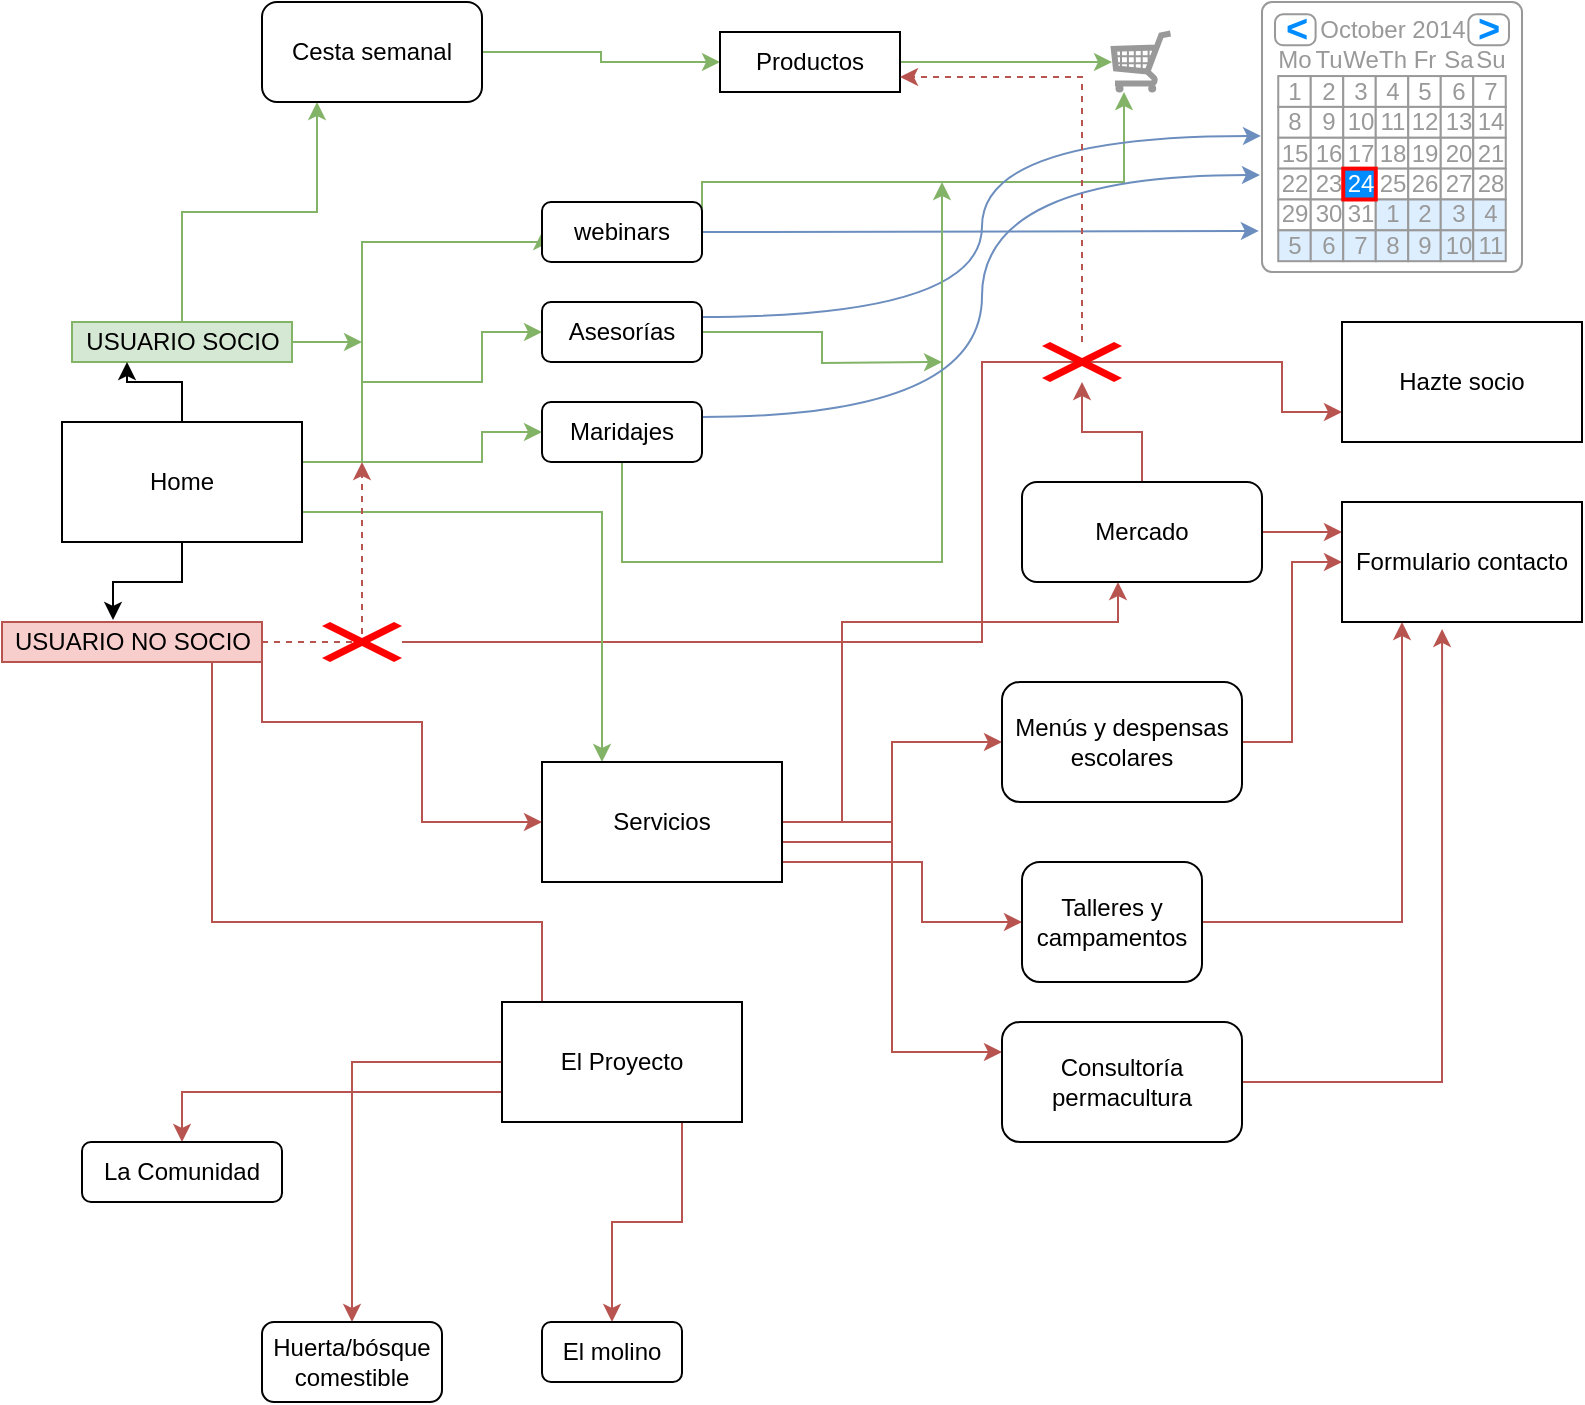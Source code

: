 <mxfile version="13.7.9" type="github">
  <diagram id="L02AoMZ-FtlAwHA16ISg" name="Page-1">
    <mxGraphModel dx="1422" dy="835" grid="1" gridSize="10" guides="1" tooltips="1" connect="1" arrows="1" fold="1" page="1" pageScale="1" pageWidth="827" pageHeight="1169" math="0" shadow="0">
      <root>
        <mxCell id="0" />
        <mxCell id="1" parent="0" />
        <mxCell id="3yHeGJEqTzaflIRRjii3-123" style="edgeStyle=orthogonalEdgeStyle;rounded=0;orthogonalLoop=1;jettySize=auto;html=1;entryX=0;entryY=0.75;entryDx=0;entryDy=0;fillColor=#f8cecc;strokeColor=#b85450;" edge="1" parent="1" source="3yHeGJEqTzaflIRRjii3-122" target="3yHeGJEqTzaflIRRjii3-61">
          <mxGeometry relative="1" as="geometry">
            <Array as="points">
              <mxPoint x="500" y="350" />
              <mxPoint x="500" y="210" />
              <mxPoint x="650" y="210" />
              <mxPoint x="650" y="235" />
            </Array>
          </mxGeometry>
        </mxCell>
        <mxCell id="3yHeGJEqTzaflIRRjii3-2" style="edgeStyle=orthogonalEdgeStyle;rounded=0;orthogonalLoop=1;jettySize=auto;html=1;entryX=0.25;entryY=1;entryDx=0;entryDy=0;fillColor=#d5e8d4;strokeColor=#82b366;" edge="1" parent="1" source="3yHeGJEqTzaflIRRjii3-4" target="3yHeGJEqTzaflIRRjii3-3">
          <mxGeometry relative="1" as="geometry">
            <mxPoint x="210" y="270" as="targetPoint" />
          </mxGeometry>
        </mxCell>
        <mxCell id="3yHeGJEqTzaflIRRjii3-7" style="edgeStyle=orthogonalEdgeStyle;rounded=0;orthogonalLoop=1;jettySize=auto;html=1;exitX=0.5;exitY=1;exitDx=0;exitDy=0;entryX=0.427;entryY=-0.05;entryDx=0;entryDy=0;entryPerimeter=0;" edge="1" parent="1" source="3yHeGJEqTzaflIRRjii3-1" target="3yHeGJEqTzaflIRRjii3-6">
          <mxGeometry relative="1" as="geometry" />
        </mxCell>
        <mxCell id="3yHeGJEqTzaflIRRjii3-21" style="edgeStyle=orthogonalEdgeStyle;rounded=0;orthogonalLoop=1;jettySize=auto;html=1;exitX=1;exitY=0;exitDx=0;exitDy=0;entryX=0;entryY=0.5;entryDx=0;entryDy=0;fillColor=#d5e8d4;strokeColor=#82b366;" edge="1" parent="1" source="3yHeGJEqTzaflIRRjii3-1" target="3yHeGJEqTzaflIRRjii3-13">
          <mxGeometry relative="1" as="geometry">
            <Array as="points">
              <mxPoint x="160" y="260" />
              <mxPoint x="190" y="260" />
              <mxPoint x="190" y="150" />
            </Array>
          </mxGeometry>
        </mxCell>
        <mxCell id="3yHeGJEqTzaflIRRjii3-22" style="edgeStyle=orthogonalEdgeStyle;rounded=0;orthogonalLoop=1;jettySize=auto;html=1;exitX=1;exitY=0.5;exitDx=0;exitDy=0;entryX=0;entryY=0.5;entryDx=0;entryDy=0;fillColor=#d5e8d4;strokeColor=#82b366;" edge="1" parent="1" source="3yHeGJEqTzaflIRRjii3-1" target="3yHeGJEqTzaflIRRjii3-14">
          <mxGeometry relative="1" as="geometry">
            <Array as="points">
              <mxPoint x="160" y="260" />
              <mxPoint x="190" y="260" />
              <mxPoint x="190" y="220" />
              <mxPoint x="250" y="220" />
              <mxPoint x="250" y="195" />
            </Array>
          </mxGeometry>
        </mxCell>
        <mxCell id="3yHeGJEqTzaflIRRjii3-27" style="edgeStyle=orthogonalEdgeStyle;rounded=0;orthogonalLoop=1;jettySize=auto;html=1;exitX=1;exitY=0.5;exitDx=0;exitDy=0;entryX=0;entryY=0.5;entryDx=0;entryDy=0;fillColor=#d5e8d4;strokeColor=#82b366;" edge="1" parent="1" source="3yHeGJEqTzaflIRRjii3-1" target="3yHeGJEqTzaflIRRjii3-26">
          <mxGeometry relative="1" as="geometry">
            <Array as="points">
              <mxPoint x="160" y="260" />
              <mxPoint x="250" y="260" />
              <mxPoint x="250" y="245" />
            </Array>
          </mxGeometry>
        </mxCell>
        <mxCell id="3yHeGJEqTzaflIRRjii3-132" style="edgeStyle=orthogonalEdgeStyle;rounded=0;orthogonalLoop=1;jettySize=auto;html=1;exitX=1;exitY=0.75;exitDx=0;exitDy=0;entryX=0.25;entryY=0;entryDx=0;entryDy=0;fillColor=#d5e8d4;strokeColor=#82b366;" edge="1" parent="1" source="3yHeGJEqTzaflIRRjii3-1" target="3yHeGJEqTzaflIRRjii3-12">
          <mxGeometry relative="1" as="geometry" />
        </mxCell>
        <mxCell id="3yHeGJEqTzaflIRRjii3-1" value="Home" style="rounded=0;whiteSpace=wrap;html=1;" vertex="1" parent="1">
          <mxGeometry x="40" y="240" width="120" height="60" as="geometry" />
        </mxCell>
        <mxCell id="3yHeGJEqTzaflIRRjii3-10" style="edgeStyle=orthogonalEdgeStyle;rounded=0;orthogonalLoop=1;jettySize=auto;html=1;exitX=1;exitY=0.5;exitDx=0;exitDy=0;fillColor=#d5e8d4;strokeColor=#82b366;" edge="1" parent="1" source="3yHeGJEqTzaflIRRjii3-3" target="3yHeGJEqTzaflIRRjii3-11">
          <mxGeometry relative="1" as="geometry">
            <mxPoint x="310" y="60" as="targetPoint" />
          </mxGeometry>
        </mxCell>
        <mxCell id="3yHeGJEqTzaflIRRjii3-3" value="Cesta semanal" style="rounded=1;whiteSpace=wrap;html=1;" vertex="1" parent="1">
          <mxGeometry x="140" y="30" width="110" height="50" as="geometry" />
        </mxCell>
        <mxCell id="3yHeGJEqTzaflIRRjii3-42" style="edgeStyle=orthogonalEdgeStyle;rounded=0;orthogonalLoop=1;jettySize=auto;html=1;fillColor=#d5e8d4;strokeColor=#82b366;" edge="1" parent="1" source="3yHeGJEqTzaflIRRjii3-4">
          <mxGeometry relative="1" as="geometry">
            <mxPoint x="190" y="200" as="targetPoint" />
          </mxGeometry>
        </mxCell>
        <mxCell id="3yHeGJEqTzaflIRRjii3-4" value="USUARIO SOCIO" style="text;html=1;resizable=0;autosize=1;align=center;verticalAlign=middle;points=[];fillColor=#d5e8d4;strokeColor=#82b366;rounded=0;" vertex="1" parent="1">
          <mxGeometry x="45" y="190" width="110" height="20" as="geometry" />
        </mxCell>
        <mxCell id="3yHeGJEqTzaflIRRjii3-5" style="edgeStyle=orthogonalEdgeStyle;rounded=0;orthogonalLoop=1;jettySize=auto;html=1;entryX=0.25;entryY=1;entryDx=0;entryDy=0;" edge="1" parent="1" source="3yHeGJEqTzaflIRRjii3-1" target="3yHeGJEqTzaflIRRjii3-4">
          <mxGeometry relative="1" as="geometry">
            <mxPoint x="170" y="90" as="targetPoint" />
            <mxPoint x="100" y="240" as="sourcePoint" />
          </mxGeometry>
        </mxCell>
        <mxCell id="3yHeGJEqTzaflIRRjii3-16" style="edgeStyle=orthogonalEdgeStyle;rounded=0;orthogonalLoop=1;jettySize=auto;html=1;entryX=0;entryY=0.5;entryDx=0;entryDy=0;fillColor=#f8cecc;strokeColor=#b85450;" edge="1" parent="1" source="3yHeGJEqTzaflIRRjii3-6" target="3yHeGJEqTzaflIRRjii3-12">
          <mxGeometry relative="1" as="geometry">
            <Array as="points">
              <mxPoint x="140" y="390" />
              <mxPoint x="220" y="390" />
              <mxPoint x="220" y="440" />
            </Array>
          </mxGeometry>
        </mxCell>
        <mxCell id="3yHeGJEqTzaflIRRjii3-17" style="edgeStyle=orthogonalEdgeStyle;rounded=0;orthogonalLoop=1;jettySize=auto;html=1;entryX=0;entryY=0.5;entryDx=0;entryDy=0;fillColor=#f8cecc;strokeColor=#b85450;" edge="1" parent="1" source="3yHeGJEqTzaflIRRjii3-6" target="3yHeGJEqTzaflIRRjii3-15">
          <mxGeometry relative="1" as="geometry">
            <Array as="points">
              <mxPoint x="115" y="490" />
              <mxPoint x="280" y="490" />
              <mxPoint x="280" y="560" />
            </Array>
          </mxGeometry>
        </mxCell>
        <mxCell id="3yHeGJEqTzaflIRRjii3-121" style="edgeStyle=orthogonalEdgeStyle;rounded=0;orthogonalLoop=1;jettySize=auto;html=1;fillColor=#f8cecc;strokeColor=#b85450;dashed=1;" edge="1" parent="1" source="3yHeGJEqTzaflIRRjii3-6">
          <mxGeometry relative="1" as="geometry">
            <mxPoint x="190" y="260" as="targetPoint" />
            <Array as="points">
              <mxPoint x="190" y="350" />
            </Array>
          </mxGeometry>
        </mxCell>
        <mxCell id="3yHeGJEqTzaflIRRjii3-6" value="USUARIO NO SOCIO" style="text;html=1;resizable=0;autosize=1;align=center;verticalAlign=middle;points=[];fillColor=#f8cecc;strokeColor=#b85450;rounded=0;" vertex="1" parent="1">
          <mxGeometry x="10" y="340" width="130" height="20" as="geometry" />
        </mxCell>
        <mxCell id="3yHeGJEqTzaflIRRjii3-57" style="edgeStyle=orthogonalEdgeStyle;rounded=0;orthogonalLoop=1;jettySize=auto;html=1;exitX=1;exitY=0.5;exitDx=0;exitDy=0;fillColor=#d5e8d4;strokeColor=#82b366;" edge="1" parent="1" source="3yHeGJEqTzaflIRRjii3-11" target="3yHeGJEqTzaflIRRjii3-56">
          <mxGeometry relative="1" as="geometry" />
        </mxCell>
        <mxCell id="3yHeGJEqTzaflIRRjii3-11" value="Productos" style="rounded=0;whiteSpace=wrap;html=1;" vertex="1" parent="1">
          <mxGeometry x="369" y="45" width="90" height="30" as="geometry" />
        </mxCell>
        <mxCell id="3yHeGJEqTzaflIRRjii3-25" style="edgeStyle=orthogonalEdgeStyle;rounded=0;orthogonalLoop=1;jettySize=auto;html=1;exitX=0.75;exitY=0;exitDx=0;exitDy=0;fillColor=#f8cecc;strokeColor=#b85450;entryX=0.4;entryY=1;entryDx=0;entryDy=0;entryPerimeter=0;" edge="1" parent="1" source="3yHeGJEqTzaflIRRjii3-12" target="3yHeGJEqTzaflIRRjii3-23">
          <mxGeometry relative="1" as="geometry">
            <mxPoint x="570" y="340" as="targetPoint" />
            <Array as="points">
              <mxPoint x="370" y="440" />
              <mxPoint x="430" y="440" />
              <mxPoint x="430" y="340" />
              <mxPoint x="568" y="340" />
            </Array>
          </mxGeometry>
        </mxCell>
        <mxCell id="3yHeGJEqTzaflIRRjii3-30" style="edgeStyle=orthogonalEdgeStyle;rounded=0;orthogonalLoop=1;jettySize=auto;html=1;exitX=1;exitY=0.5;exitDx=0;exitDy=0;entryX=0;entryY=0.5;entryDx=0;entryDy=0;fillColor=#f8cecc;strokeColor=#b85450;" edge="1" parent="1" source="3yHeGJEqTzaflIRRjii3-12" target="3yHeGJEqTzaflIRRjii3-29">
          <mxGeometry relative="1" as="geometry">
            <Array as="points">
              <mxPoint x="390" y="450" />
              <mxPoint x="455" y="450" />
              <mxPoint x="455" y="400" />
            </Array>
          </mxGeometry>
        </mxCell>
        <mxCell id="3yHeGJEqTzaflIRRjii3-32" style="edgeStyle=orthogonalEdgeStyle;rounded=0;orthogonalLoop=1;jettySize=auto;html=1;exitX=1;exitY=0.75;exitDx=0;exitDy=0;entryX=0;entryY=0.5;entryDx=0;entryDy=0;fillColor=#f8cecc;strokeColor=#b85450;" edge="1" parent="1" source="3yHeGJEqTzaflIRRjii3-12" target="3yHeGJEqTzaflIRRjii3-31">
          <mxGeometry relative="1" as="geometry">
            <Array as="points">
              <mxPoint x="390" y="460" />
              <mxPoint x="470" y="460" />
              <mxPoint x="470" y="500" />
            </Array>
          </mxGeometry>
        </mxCell>
        <mxCell id="3yHeGJEqTzaflIRRjii3-35" style="edgeStyle=orthogonalEdgeStyle;rounded=0;orthogonalLoop=1;jettySize=auto;html=1;exitX=1;exitY=0.5;exitDx=0;exitDy=0;entryX=0;entryY=0.25;entryDx=0;entryDy=0;fillColor=#f8cecc;strokeColor=#b85450;" edge="1" parent="1" source="3yHeGJEqTzaflIRRjii3-12" target="3yHeGJEqTzaflIRRjii3-33">
          <mxGeometry relative="1" as="geometry">
            <mxPoint x="518" y="470" as="targetPoint" />
            <mxPoint x="398" y="470" as="sourcePoint" />
          </mxGeometry>
        </mxCell>
        <mxCell id="3yHeGJEqTzaflIRRjii3-12" value="Servicios" style="rounded=0;whiteSpace=wrap;html=1;" vertex="1" parent="1">
          <mxGeometry x="280" y="410" width="120" height="60" as="geometry" />
        </mxCell>
        <mxCell id="3yHeGJEqTzaflIRRjii3-58" style="edgeStyle=orthogonalEdgeStyle;rounded=0;orthogonalLoop=1;jettySize=auto;html=1;exitX=1;exitY=0.5;exitDx=0;exitDy=0;entryX=0.2;entryY=1;entryDx=0;entryDy=0;entryPerimeter=0;fillColor=#d5e8d4;strokeColor=#82b366;" edge="1" parent="1" source="3yHeGJEqTzaflIRRjii3-13" target="3yHeGJEqTzaflIRRjii3-56">
          <mxGeometry relative="1" as="geometry">
            <mxPoint x="540" y="70" as="targetPoint" />
            <Array as="points">
              <mxPoint x="400" y="120" />
              <mxPoint x="590" y="120" />
            </Array>
          </mxGeometry>
        </mxCell>
        <mxCell id="3yHeGJEqTzaflIRRjii3-128" style="edgeStyle=orthogonalEdgeStyle;curved=1;rounded=0;orthogonalLoop=1;jettySize=auto;html=1;exitX=1;exitY=0.5;exitDx=0;exitDy=0;entryX=-0.012;entryY=0.848;entryDx=0;entryDy=0;entryPerimeter=0;fillColor=#dae8fc;strokeColor=#6c8ebf;" edge="1" parent="1" source="3yHeGJEqTzaflIRRjii3-13" target="3yHeGJEqTzaflIRRjii3-62">
          <mxGeometry relative="1" as="geometry" />
        </mxCell>
        <mxCell id="3yHeGJEqTzaflIRRjii3-13" value="webinars" style="rounded=1;whiteSpace=wrap;html=1;" vertex="1" parent="1">
          <mxGeometry x="280" y="130" width="80" height="30" as="geometry" />
        </mxCell>
        <mxCell id="3yHeGJEqTzaflIRRjii3-120" style="edgeStyle=orthogonalEdgeStyle;rounded=0;orthogonalLoop=1;jettySize=auto;html=1;exitX=1;exitY=0.5;exitDx=0;exitDy=0;fillColor=#d5e8d4;strokeColor=#82b366;" edge="1" parent="1" source="3yHeGJEqTzaflIRRjii3-14">
          <mxGeometry relative="1" as="geometry">
            <mxPoint x="480" y="210" as="targetPoint" />
          </mxGeometry>
        </mxCell>
        <mxCell id="3yHeGJEqTzaflIRRjii3-129" style="edgeStyle=orthogonalEdgeStyle;curved=1;rounded=0;orthogonalLoop=1;jettySize=auto;html=1;exitX=1;exitY=0.25;exitDx=0;exitDy=0;entryX=-0.004;entryY=0.496;entryDx=0;entryDy=0;entryPerimeter=0;fillColor=#dae8fc;strokeColor=#6c8ebf;" edge="1" parent="1" source="3yHeGJEqTzaflIRRjii3-14" target="3yHeGJEqTzaflIRRjii3-62">
          <mxGeometry relative="1" as="geometry" />
        </mxCell>
        <mxCell id="3yHeGJEqTzaflIRRjii3-14" value="Asesorías" style="rounded=1;whiteSpace=wrap;html=1;" vertex="1" parent="1">
          <mxGeometry x="280" y="180" width="80" height="30" as="geometry" />
        </mxCell>
        <mxCell id="3yHeGJEqTzaflIRRjii3-37" style="edgeStyle=orthogonalEdgeStyle;rounded=0;orthogonalLoop=1;jettySize=auto;html=1;exitX=0;exitY=0.75;exitDx=0;exitDy=0;entryX=0.5;entryY=0;entryDx=0;entryDy=0;fillColor=#f8cecc;strokeColor=#b85450;" edge="1" parent="1" source="3yHeGJEqTzaflIRRjii3-15" target="3yHeGJEqTzaflIRRjii3-36">
          <mxGeometry relative="1" as="geometry" />
        </mxCell>
        <mxCell id="3yHeGJEqTzaflIRRjii3-39" style="edgeStyle=orthogonalEdgeStyle;rounded=0;orthogonalLoop=1;jettySize=auto;html=1;fillColor=#f8cecc;strokeColor=#b85450;" edge="1" parent="1" source="3yHeGJEqTzaflIRRjii3-15" target="3yHeGJEqTzaflIRRjii3-38">
          <mxGeometry relative="1" as="geometry" />
        </mxCell>
        <mxCell id="3yHeGJEqTzaflIRRjii3-41" style="edgeStyle=orthogonalEdgeStyle;rounded=0;orthogonalLoop=1;jettySize=auto;html=1;exitX=0.75;exitY=1;exitDx=0;exitDy=0;entryX=0.5;entryY=0;entryDx=0;entryDy=0;fillColor=#f8cecc;strokeColor=#b85450;" edge="1" parent="1" source="3yHeGJEqTzaflIRRjii3-15" target="3yHeGJEqTzaflIRRjii3-40">
          <mxGeometry relative="1" as="geometry" />
        </mxCell>
        <mxCell id="3yHeGJEqTzaflIRRjii3-15" value="El Proyecto" style="rounded=0;whiteSpace=wrap;html=1;" vertex="1" parent="1">
          <mxGeometry x="260" y="530" width="120" height="60" as="geometry" />
        </mxCell>
        <mxCell id="3yHeGJEqTzaflIRRjii3-24" style="edgeStyle=orthogonalEdgeStyle;rounded=0;orthogonalLoop=1;jettySize=auto;html=1;exitX=0.5;exitY=0;exitDx=0;exitDy=0;entryX=1;entryY=0.75;entryDx=0;entryDy=0;fillColor=#f8cecc;strokeColor=#b85450;dashed=1;" edge="1" parent="1" source="3yHeGJEqTzaflIRRjii3-115" target="3yHeGJEqTzaflIRRjii3-11">
          <mxGeometry relative="1" as="geometry">
            <mxPoint x="560" y="140" as="targetPoint" />
            <Array as="points" />
          </mxGeometry>
        </mxCell>
        <mxCell id="3yHeGJEqTzaflIRRjii3-44" style="edgeStyle=orthogonalEdgeStyle;rounded=0;orthogonalLoop=1;jettySize=auto;html=1;exitX=1;exitY=0.5;exitDx=0;exitDy=0;entryX=0;entryY=0.25;entryDx=0;entryDy=0;fillColor=#f8cecc;strokeColor=#b85450;" edge="1" parent="1" source="3yHeGJEqTzaflIRRjii3-23" target="3yHeGJEqTzaflIRRjii3-43">
          <mxGeometry relative="1" as="geometry" />
        </mxCell>
        <mxCell id="3yHeGJEqTzaflIRRjii3-118" style="edgeStyle=orthogonalEdgeStyle;rounded=0;orthogonalLoop=1;jettySize=auto;html=1;fillColor=#f8cecc;strokeColor=#b85450;" edge="1" parent="1" source="3yHeGJEqTzaflIRRjii3-23" target="3yHeGJEqTzaflIRRjii3-115">
          <mxGeometry relative="1" as="geometry" />
        </mxCell>
        <mxCell id="3yHeGJEqTzaflIRRjii3-23" value="Mercado" style="rounded=1;whiteSpace=wrap;html=1;" vertex="1" parent="1">
          <mxGeometry x="520" y="270" width="120" height="50" as="geometry" />
        </mxCell>
        <mxCell id="3yHeGJEqTzaflIRRjii3-119" style="edgeStyle=orthogonalEdgeStyle;rounded=0;orthogonalLoop=1;jettySize=auto;html=1;fillColor=#d5e8d4;strokeColor=#82b366;" edge="1" parent="1" source="3yHeGJEqTzaflIRRjii3-26">
          <mxGeometry relative="1" as="geometry">
            <mxPoint x="480" y="120" as="targetPoint" />
            <Array as="points">
              <mxPoint x="480" y="310" />
            </Array>
          </mxGeometry>
        </mxCell>
        <mxCell id="3yHeGJEqTzaflIRRjii3-130" style="edgeStyle=orthogonalEdgeStyle;curved=1;rounded=0;orthogonalLoop=1;jettySize=auto;html=1;exitX=1;exitY=0.25;exitDx=0;exitDy=0;entryX=-0.008;entryY=0.641;entryDx=0;entryDy=0;entryPerimeter=0;fillColor=#dae8fc;strokeColor=#6c8ebf;" edge="1" parent="1" source="3yHeGJEqTzaflIRRjii3-26" target="3yHeGJEqTzaflIRRjii3-62">
          <mxGeometry relative="1" as="geometry" />
        </mxCell>
        <mxCell id="3yHeGJEqTzaflIRRjii3-26" value="Maridajes" style="rounded=1;whiteSpace=wrap;html=1;" vertex="1" parent="1">
          <mxGeometry x="280" y="230" width="80" height="30" as="geometry" />
        </mxCell>
        <mxCell id="3yHeGJEqTzaflIRRjii3-45" style="edgeStyle=orthogonalEdgeStyle;rounded=0;orthogonalLoop=1;jettySize=auto;html=1;exitX=1;exitY=0.5;exitDx=0;exitDy=0;entryX=0;entryY=0.5;entryDx=0;entryDy=0;fillColor=#f8cecc;strokeColor=#b85450;" edge="1" parent="1" source="3yHeGJEqTzaflIRRjii3-29" target="3yHeGJEqTzaflIRRjii3-43">
          <mxGeometry relative="1" as="geometry" />
        </mxCell>
        <mxCell id="3yHeGJEqTzaflIRRjii3-29" value="Menús y despensas escolares" style="rounded=1;whiteSpace=wrap;html=1;" vertex="1" parent="1">
          <mxGeometry x="510" y="370" width="120" height="60" as="geometry" />
        </mxCell>
        <mxCell id="3yHeGJEqTzaflIRRjii3-46" style="edgeStyle=orthogonalEdgeStyle;rounded=0;orthogonalLoop=1;jettySize=auto;html=1;exitX=1;exitY=0.5;exitDx=0;exitDy=0;entryX=0.25;entryY=1;entryDx=0;entryDy=0;fillColor=#f8cecc;strokeColor=#b85450;" edge="1" parent="1" source="3yHeGJEqTzaflIRRjii3-31" target="3yHeGJEqTzaflIRRjii3-43">
          <mxGeometry relative="1" as="geometry" />
        </mxCell>
        <mxCell id="3yHeGJEqTzaflIRRjii3-31" value="Talleres y campamentos" style="rounded=1;whiteSpace=wrap;html=1;glass=0;sketch=0;shadow=0;" vertex="1" parent="1">
          <mxGeometry x="520" y="460" width="90" height="60" as="geometry" />
        </mxCell>
        <mxCell id="3yHeGJEqTzaflIRRjii3-47" style="edgeStyle=orthogonalEdgeStyle;rounded=0;orthogonalLoop=1;jettySize=auto;html=1;entryX=0.417;entryY=1.058;entryDx=0;entryDy=0;entryPerimeter=0;fillColor=#f8cecc;strokeColor=#b85450;" edge="1" parent="1" source="3yHeGJEqTzaflIRRjii3-33" target="3yHeGJEqTzaflIRRjii3-43">
          <mxGeometry relative="1" as="geometry" />
        </mxCell>
        <mxCell id="3yHeGJEqTzaflIRRjii3-33" value="Consultoría permacultura" style="rounded=1;whiteSpace=wrap;html=1;" vertex="1" parent="1">
          <mxGeometry x="510" y="540" width="120" height="60" as="geometry" />
        </mxCell>
        <mxCell id="3yHeGJEqTzaflIRRjii3-36" value="La Comunidad" style="rounded=1;whiteSpace=wrap;html=1;" vertex="1" parent="1">
          <mxGeometry x="50" y="600" width="100" height="30" as="geometry" />
        </mxCell>
        <mxCell id="3yHeGJEqTzaflIRRjii3-38" value="Huerta/bósque comestible" style="rounded=1;whiteSpace=wrap;html=1;" vertex="1" parent="1">
          <mxGeometry x="140" y="690" width="90" height="40" as="geometry" />
        </mxCell>
        <mxCell id="3yHeGJEqTzaflIRRjii3-40" value="El molino" style="rounded=1;whiteSpace=wrap;html=1;" vertex="1" parent="1">
          <mxGeometry x="280" y="690" width="70" height="30" as="geometry" />
        </mxCell>
        <mxCell id="3yHeGJEqTzaflIRRjii3-43" value="Formulario contacto" style="rounded=0;whiteSpace=wrap;html=1;" vertex="1" parent="1">
          <mxGeometry x="680" y="280" width="120" height="60" as="geometry" />
        </mxCell>
        <mxCell id="3yHeGJEqTzaflIRRjii3-56" value="" style="verticalLabelPosition=bottom;shadow=0;dashed=0;align=center;html=1;verticalAlign=top;strokeWidth=1;shape=mxgraph.mockup.misc.shoppingCart;strokeColor=#999999;" vertex="1" parent="1">
          <mxGeometry x="565" y="45" width="30" height="30" as="geometry" />
        </mxCell>
        <mxCell id="3yHeGJEqTzaflIRRjii3-61" value="Hazte socio" style="rounded=0;whiteSpace=wrap;html=1;" vertex="1" parent="1">
          <mxGeometry x="680" y="190" width="120" height="60" as="geometry" />
        </mxCell>
        <mxCell id="3yHeGJEqTzaflIRRjii3-62" value="" style="strokeWidth=1;shadow=0;dashed=0;align=center;html=1;shape=mxgraph.mockup.forms.rrect;rSize=5;strokeColor=#999999;fillColor=#ffffff;" vertex="1" parent="1">
          <mxGeometry x="640" y="30" width="130" height="135" as="geometry" />
        </mxCell>
        <mxCell id="3yHeGJEqTzaflIRRjii3-63" value="October 2014" style="strokeWidth=1;shadow=0;dashed=0;align=center;html=1;shape=mxgraph.mockup.forms.anchor;fontColor=#999999;" vertex="1" parent="3yHeGJEqTzaflIRRjii3-62">
          <mxGeometry x="24.375" y="6.171" width="81.25" height="15.429" as="geometry" />
        </mxCell>
        <mxCell id="3yHeGJEqTzaflIRRjii3-64" value="&lt;" style="strokeWidth=1;shadow=0;dashed=0;align=center;html=1;shape=mxgraph.mockup.forms.rrect;rSize=4;strokeColor=#999999;fontColor=#008cff;fontSize=19;fontStyle=1;" vertex="1" parent="3yHeGJEqTzaflIRRjii3-62">
          <mxGeometry x="6.5" y="6.171" width="20.312" height="15.429" as="geometry" />
        </mxCell>
        <mxCell id="3yHeGJEqTzaflIRRjii3-65" value="&gt;" style="strokeWidth=1;shadow=0;dashed=0;align=center;html=1;shape=mxgraph.mockup.forms.rrect;rSize=4;strokeColor=#999999;fontColor=#008cff;fontSize=19;fontStyle=1;" vertex="1" parent="3yHeGJEqTzaflIRRjii3-62">
          <mxGeometry x="103.188" y="6.171" width="20.312" height="15.429" as="geometry" />
        </mxCell>
        <mxCell id="3yHeGJEqTzaflIRRjii3-66" value="Mo" style="strokeWidth=1;shadow=0;dashed=0;align=center;html=1;shape=mxgraph.mockup.forms.anchor;fontColor=#999999;" vertex="1" parent="3yHeGJEqTzaflIRRjii3-62">
          <mxGeometry x="8.125" y="21.6" width="16.25" height="15.429" as="geometry" />
        </mxCell>
        <mxCell id="3yHeGJEqTzaflIRRjii3-67" value="Tu" style="strokeWidth=1;shadow=0;dashed=0;align=center;html=1;shape=mxgraph.mockup.forms.anchor;fontColor=#999999;" vertex="1" parent="3yHeGJEqTzaflIRRjii3-62">
          <mxGeometry x="24.375" y="21.6" width="16.25" height="15.429" as="geometry" />
        </mxCell>
        <mxCell id="3yHeGJEqTzaflIRRjii3-68" value="We" style="strokeWidth=1;shadow=0;dashed=0;align=center;html=1;shape=mxgraph.mockup.forms.anchor;fontColor=#999999;" vertex="1" parent="3yHeGJEqTzaflIRRjii3-62">
          <mxGeometry x="40.625" y="21.6" width="16.25" height="15.429" as="geometry" />
        </mxCell>
        <mxCell id="3yHeGJEqTzaflIRRjii3-69" value="Th" style="strokeWidth=1;shadow=0;dashed=0;align=center;html=1;shape=mxgraph.mockup.forms.anchor;fontColor=#999999;" vertex="1" parent="3yHeGJEqTzaflIRRjii3-62">
          <mxGeometry x="56.875" y="21.6" width="16.25" height="15.429" as="geometry" />
        </mxCell>
        <mxCell id="3yHeGJEqTzaflIRRjii3-70" value="Fr" style="strokeWidth=1;shadow=0;dashed=0;align=center;html=1;shape=mxgraph.mockup.forms.anchor;fontColor=#999999;" vertex="1" parent="3yHeGJEqTzaflIRRjii3-62">
          <mxGeometry x="73.125" y="21.6" width="16.25" height="15.429" as="geometry" />
        </mxCell>
        <mxCell id="3yHeGJEqTzaflIRRjii3-71" value="Sa" style="strokeWidth=1;shadow=0;dashed=0;align=center;html=1;shape=mxgraph.mockup.forms.anchor;fontColor=#999999;" vertex="1" parent="3yHeGJEqTzaflIRRjii3-62">
          <mxGeometry x="89.375" y="21.6" width="16.25" height="15.429" as="geometry" />
        </mxCell>
        <mxCell id="3yHeGJEqTzaflIRRjii3-72" value="Su" style="strokeWidth=1;shadow=0;dashed=0;align=center;html=1;shape=mxgraph.mockup.forms.anchor;fontColor=#999999;" vertex="1" parent="3yHeGJEqTzaflIRRjii3-62">
          <mxGeometry x="105.625" y="21.6" width="16.25" height="15.429" as="geometry" />
        </mxCell>
        <mxCell id="3yHeGJEqTzaflIRRjii3-73" value="1" style="strokeWidth=1;shadow=0;dashed=0;align=center;html=1;shape=mxgraph.mockup.forms.rrect;rSize=0;strokeColor=#999999;fontColor=#999999;" vertex="1" parent="3yHeGJEqTzaflIRRjii3-62">
          <mxGeometry x="8.125" y="37.029" width="16.25" height="15.429" as="geometry" />
        </mxCell>
        <mxCell id="3yHeGJEqTzaflIRRjii3-74" value="2" style="strokeWidth=1;shadow=0;dashed=0;align=center;html=1;shape=mxgraph.mockup.forms.rrect;rSize=0;strokeColor=#999999;fontColor=#999999;" vertex="1" parent="3yHeGJEqTzaflIRRjii3-62">
          <mxGeometry x="24.375" y="37.029" width="16.25" height="15.429" as="geometry" />
        </mxCell>
        <mxCell id="3yHeGJEqTzaflIRRjii3-75" value="3" style="strokeWidth=1;shadow=0;dashed=0;align=center;html=1;shape=mxgraph.mockup.forms.rrect;rSize=0;strokeColor=#999999;fontColor=#999999;" vertex="1" parent="3yHeGJEqTzaflIRRjii3-62">
          <mxGeometry x="40.625" y="37.029" width="16.25" height="15.429" as="geometry" />
        </mxCell>
        <mxCell id="3yHeGJEqTzaflIRRjii3-76" value="4" style="strokeWidth=1;shadow=0;dashed=0;align=center;html=1;shape=mxgraph.mockup.forms.rrect;rSize=0;strokeColor=#999999;fontColor=#999999;" vertex="1" parent="3yHeGJEqTzaflIRRjii3-62">
          <mxGeometry x="56.875" y="37.029" width="16.25" height="15.429" as="geometry" />
        </mxCell>
        <mxCell id="3yHeGJEqTzaflIRRjii3-77" value="5" style="strokeWidth=1;shadow=0;dashed=0;align=center;html=1;shape=mxgraph.mockup.forms.rrect;rSize=0;strokeColor=#999999;fontColor=#999999;" vertex="1" parent="3yHeGJEqTzaflIRRjii3-62">
          <mxGeometry x="73.125" y="37.029" width="16.25" height="15.429" as="geometry" />
        </mxCell>
        <mxCell id="3yHeGJEqTzaflIRRjii3-78" value="6" style="strokeWidth=1;shadow=0;dashed=0;align=center;html=1;shape=mxgraph.mockup.forms.rrect;rSize=0;strokeColor=#999999;fontColor=#999999;" vertex="1" parent="3yHeGJEqTzaflIRRjii3-62">
          <mxGeometry x="89.375" y="37.029" width="16.25" height="15.429" as="geometry" />
        </mxCell>
        <mxCell id="3yHeGJEqTzaflIRRjii3-79" value="7" style="strokeWidth=1;shadow=0;dashed=0;align=center;html=1;shape=mxgraph.mockup.forms.rrect;rSize=0;strokeColor=#999999;fontColor=#999999;" vertex="1" parent="3yHeGJEqTzaflIRRjii3-62">
          <mxGeometry x="105.625" y="37.029" width="16.25" height="15.429" as="geometry" />
        </mxCell>
        <mxCell id="3yHeGJEqTzaflIRRjii3-80" value="8" style="strokeWidth=1;shadow=0;dashed=0;align=center;html=1;shape=mxgraph.mockup.forms.rrect;rSize=0;strokeColor=#999999;fontColor=#999999;" vertex="1" parent="3yHeGJEqTzaflIRRjii3-62">
          <mxGeometry x="8.125" y="52.457" width="16.25" height="15.429" as="geometry" />
        </mxCell>
        <mxCell id="3yHeGJEqTzaflIRRjii3-81" value="9" style="strokeWidth=1;shadow=0;dashed=0;align=center;html=1;shape=mxgraph.mockup.forms.rrect;rSize=0;strokeColor=#999999;fontColor=#999999;" vertex="1" parent="3yHeGJEqTzaflIRRjii3-62">
          <mxGeometry x="24.375" y="52.457" width="16.25" height="15.429" as="geometry" />
        </mxCell>
        <mxCell id="3yHeGJEqTzaflIRRjii3-82" value="10" style="strokeWidth=1;shadow=0;dashed=0;align=center;html=1;shape=mxgraph.mockup.forms.rrect;rSize=0;strokeColor=#999999;fontColor=#999999;" vertex="1" parent="3yHeGJEqTzaflIRRjii3-62">
          <mxGeometry x="40.625" y="52.457" width="16.25" height="15.429" as="geometry" />
        </mxCell>
        <mxCell id="3yHeGJEqTzaflIRRjii3-83" value="11" style="strokeWidth=1;shadow=0;dashed=0;align=center;html=1;shape=mxgraph.mockup.forms.rrect;rSize=0;strokeColor=#999999;fontColor=#999999;" vertex="1" parent="3yHeGJEqTzaflIRRjii3-62">
          <mxGeometry x="56.875" y="52.457" width="16.25" height="15.429" as="geometry" />
        </mxCell>
        <mxCell id="3yHeGJEqTzaflIRRjii3-84" value="12" style="strokeWidth=1;shadow=0;dashed=0;align=center;html=1;shape=mxgraph.mockup.forms.rrect;rSize=0;strokeColor=#999999;fontColor=#999999;" vertex="1" parent="3yHeGJEqTzaflIRRjii3-62">
          <mxGeometry x="73.125" y="52.457" width="16.25" height="15.429" as="geometry" />
        </mxCell>
        <mxCell id="3yHeGJEqTzaflIRRjii3-85" value="13" style="strokeWidth=1;shadow=0;dashed=0;align=center;html=1;shape=mxgraph.mockup.forms.rrect;rSize=0;strokeColor=#999999;fontColor=#999999;" vertex="1" parent="3yHeGJEqTzaflIRRjii3-62">
          <mxGeometry x="89.375" y="52.457" width="16.25" height="15.429" as="geometry" />
        </mxCell>
        <mxCell id="3yHeGJEqTzaflIRRjii3-86" value="14" style="strokeWidth=1;shadow=0;dashed=0;align=center;html=1;shape=mxgraph.mockup.forms.rrect;rSize=0;strokeColor=#999999;fontColor=#999999;" vertex="1" parent="3yHeGJEqTzaflIRRjii3-62">
          <mxGeometry x="105.625" y="52.457" width="16.25" height="15.429" as="geometry" />
        </mxCell>
        <mxCell id="3yHeGJEqTzaflIRRjii3-87" value="15" style="strokeWidth=1;shadow=0;dashed=0;align=center;html=1;shape=mxgraph.mockup.forms.rrect;rSize=0;strokeColor=#999999;fontColor=#999999;" vertex="1" parent="3yHeGJEqTzaflIRRjii3-62">
          <mxGeometry x="8.125" y="67.886" width="16.25" height="15.429" as="geometry" />
        </mxCell>
        <mxCell id="3yHeGJEqTzaflIRRjii3-88" value="16" style="strokeWidth=1;shadow=0;dashed=0;align=center;html=1;shape=mxgraph.mockup.forms.rrect;rSize=0;strokeColor=#999999;fontColor=#999999;" vertex="1" parent="3yHeGJEqTzaflIRRjii3-62">
          <mxGeometry x="24.375" y="67.886" width="16.25" height="15.429" as="geometry" />
        </mxCell>
        <mxCell id="3yHeGJEqTzaflIRRjii3-89" value="17" style="strokeWidth=1;shadow=0;dashed=0;align=center;html=1;shape=mxgraph.mockup.forms.rrect;rSize=0;strokeColor=#999999;fontColor=#999999;" vertex="1" parent="3yHeGJEqTzaflIRRjii3-62">
          <mxGeometry x="40.625" y="67.886" width="16.25" height="15.429" as="geometry" />
        </mxCell>
        <mxCell id="3yHeGJEqTzaflIRRjii3-90" value="18" style="strokeWidth=1;shadow=0;dashed=0;align=center;html=1;shape=mxgraph.mockup.forms.rrect;rSize=0;strokeColor=#999999;fontColor=#999999;" vertex="1" parent="3yHeGJEqTzaflIRRjii3-62">
          <mxGeometry x="56.875" y="67.886" width="16.25" height="15.429" as="geometry" />
        </mxCell>
        <mxCell id="3yHeGJEqTzaflIRRjii3-91" value="19" style="strokeWidth=1;shadow=0;dashed=0;align=center;html=1;shape=mxgraph.mockup.forms.rrect;rSize=0;strokeColor=#999999;fontColor=#999999;" vertex="1" parent="3yHeGJEqTzaflIRRjii3-62">
          <mxGeometry x="73.125" y="67.886" width="16.25" height="15.429" as="geometry" />
        </mxCell>
        <mxCell id="3yHeGJEqTzaflIRRjii3-92" value="20" style="strokeWidth=1;shadow=0;dashed=0;align=center;html=1;shape=mxgraph.mockup.forms.rrect;rSize=0;strokeColor=#999999;fontColor=#999999;" vertex="1" parent="3yHeGJEqTzaflIRRjii3-62">
          <mxGeometry x="89.375" y="67.886" width="16.25" height="15.429" as="geometry" />
        </mxCell>
        <mxCell id="3yHeGJEqTzaflIRRjii3-93" value="21" style="strokeWidth=1;shadow=0;dashed=0;align=center;html=1;shape=mxgraph.mockup.forms.rrect;rSize=0;strokeColor=#999999;fontColor=#999999;" vertex="1" parent="3yHeGJEqTzaflIRRjii3-62">
          <mxGeometry x="105.625" y="67.886" width="16.25" height="15.429" as="geometry" />
        </mxCell>
        <mxCell id="3yHeGJEqTzaflIRRjii3-94" value="22" style="strokeWidth=1;shadow=0;dashed=0;align=center;html=1;shape=mxgraph.mockup.forms.rrect;rSize=0;strokeColor=#999999;fontColor=#999999;" vertex="1" parent="3yHeGJEqTzaflIRRjii3-62">
          <mxGeometry x="8.125" y="83.314" width="16.25" height="15.429" as="geometry" />
        </mxCell>
        <mxCell id="3yHeGJEqTzaflIRRjii3-95" value="23" style="strokeWidth=1;shadow=0;dashed=0;align=center;html=1;shape=mxgraph.mockup.forms.rrect;rSize=0;strokeColor=#999999;fontColor=#999999;" vertex="1" parent="3yHeGJEqTzaflIRRjii3-62">
          <mxGeometry x="24.375" y="83.314" width="16.25" height="15.429" as="geometry" />
        </mxCell>
        <mxCell id="3yHeGJEqTzaflIRRjii3-96" value="25" style="strokeWidth=1;shadow=0;dashed=0;align=center;html=1;shape=mxgraph.mockup.forms.rrect;rSize=0;strokeColor=#999999;fontColor=#999999;" vertex="1" parent="3yHeGJEqTzaflIRRjii3-62">
          <mxGeometry x="56.875" y="83.314" width="16.25" height="15.429" as="geometry" />
        </mxCell>
        <mxCell id="3yHeGJEqTzaflIRRjii3-97" value="26" style="strokeWidth=1;shadow=0;dashed=0;align=center;html=1;shape=mxgraph.mockup.forms.rrect;rSize=0;strokeColor=#999999;fontColor=#999999;" vertex="1" parent="3yHeGJEqTzaflIRRjii3-62">
          <mxGeometry x="73.125" y="83.314" width="16.25" height="15.429" as="geometry" />
        </mxCell>
        <mxCell id="3yHeGJEqTzaflIRRjii3-98" value="27" style="strokeWidth=1;shadow=0;dashed=0;align=center;html=1;shape=mxgraph.mockup.forms.rrect;rSize=0;strokeColor=#999999;fontColor=#999999;" vertex="1" parent="3yHeGJEqTzaflIRRjii3-62">
          <mxGeometry x="89.375" y="83.314" width="16.25" height="15.429" as="geometry" />
        </mxCell>
        <mxCell id="3yHeGJEqTzaflIRRjii3-99" value="28" style="strokeWidth=1;shadow=0;dashed=0;align=center;html=1;shape=mxgraph.mockup.forms.rrect;rSize=0;strokeColor=#999999;fontColor=#999999;" vertex="1" parent="3yHeGJEqTzaflIRRjii3-62">
          <mxGeometry x="105.625" y="83.314" width="16.25" height="15.429" as="geometry" />
        </mxCell>
        <mxCell id="3yHeGJEqTzaflIRRjii3-100" value="29" style="strokeWidth=1;shadow=0;dashed=0;align=center;html=1;shape=mxgraph.mockup.forms.rrect;rSize=0;strokeColor=#999999;fontColor=#999999;" vertex="1" parent="3yHeGJEqTzaflIRRjii3-62">
          <mxGeometry x="8.125" y="98.743" width="16.25" height="15.429" as="geometry" />
        </mxCell>
        <mxCell id="3yHeGJEqTzaflIRRjii3-101" value="30" style="strokeWidth=1;shadow=0;dashed=0;align=center;html=1;shape=mxgraph.mockup.forms.rrect;rSize=0;strokeColor=#999999;fontColor=#999999;" vertex="1" parent="3yHeGJEqTzaflIRRjii3-62">
          <mxGeometry x="24.375" y="98.743" width="16.25" height="15.429" as="geometry" />
        </mxCell>
        <mxCell id="3yHeGJEqTzaflIRRjii3-102" value="31" style="strokeWidth=1;shadow=0;dashed=0;align=center;html=1;shape=mxgraph.mockup.forms.rrect;rSize=0;strokeColor=#999999;fontColor=#999999;" vertex="1" parent="3yHeGJEqTzaflIRRjii3-62">
          <mxGeometry x="40.625" y="98.743" width="16.25" height="15.429" as="geometry" />
        </mxCell>
        <mxCell id="3yHeGJEqTzaflIRRjii3-103" value="1" style="strokeWidth=1;shadow=0;dashed=0;align=center;html=1;shape=mxgraph.mockup.forms.rrect;rSize=0;strokeColor=#999999;fontColor=#999999;fillColor=#ddeeff;" vertex="1" parent="3yHeGJEqTzaflIRRjii3-62">
          <mxGeometry x="56.875" y="98.743" width="16.25" height="15.429" as="geometry" />
        </mxCell>
        <mxCell id="3yHeGJEqTzaflIRRjii3-104" value="2" style="strokeWidth=1;shadow=0;dashed=0;align=center;html=1;shape=mxgraph.mockup.forms.rrect;rSize=0;strokeColor=#999999;fontColor=#999999;fillColor=#ddeeff;" vertex="1" parent="3yHeGJEqTzaflIRRjii3-62">
          <mxGeometry x="73.125" y="98.743" width="16.25" height="15.429" as="geometry" />
        </mxCell>
        <mxCell id="3yHeGJEqTzaflIRRjii3-105" value="3" style="strokeWidth=1;shadow=0;dashed=0;align=center;html=1;shape=mxgraph.mockup.forms.rrect;rSize=0;strokeColor=#999999;fontColor=#999999;fillColor=#ddeeff;" vertex="1" parent="3yHeGJEqTzaflIRRjii3-62">
          <mxGeometry x="89.375" y="98.743" width="16.25" height="15.429" as="geometry" />
        </mxCell>
        <mxCell id="3yHeGJEqTzaflIRRjii3-106" value="4" style="strokeWidth=1;shadow=0;dashed=0;align=center;html=1;shape=mxgraph.mockup.forms.rrect;rSize=0;strokeColor=#999999;fontColor=#999999;fillColor=#ddeeff;" vertex="1" parent="3yHeGJEqTzaflIRRjii3-62">
          <mxGeometry x="105.625" y="98.743" width="16.25" height="15.429" as="geometry" />
        </mxCell>
        <mxCell id="3yHeGJEqTzaflIRRjii3-107" value="5" style="strokeWidth=1;shadow=0;dashed=0;align=center;html=1;shape=mxgraph.mockup.forms.rrect;rSize=0;strokeColor=#999999;fontColor=#999999;fillColor=#ddeeff;" vertex="1" parent="3yHeGJEqTzaflIRRjii3-62">
          <mxGeometry x="8.125" y="114.171" width="16.25" height="15.429" as="geometry" />
        </mxCell>
        <mxCell id="3yHeGJEqTzaflIRRjii3-108" value="6" style="strokeWidth=1;shadow=0;dashed=0;align=center;html=1;shape=mxgraph.mockup.forms.rrect;rSize=0;strokeColor=#999999;fontColor=#999999;fillColor=#ddeeff;" vertex="1" parent="3yHeGJEqTzaflIRRjii3-62">
          <mxGeometry x="24.375" y="114.171" width="16.25" height="15.429" as="geometry" />
        </mxCell>
        <mxCell id="3yHeGJEqTzaflIRRjii3-109" value="7" style="strokeWidth=1;shadow=0;dashed=0;align=center;html=1;shape=mxgraph.mockup.forms.rrect;rSize=0;strokeColor=#999999;fontColor=#999999;fillColor=#ddeeff;" vertex="1" parent="3yHeGJEqTzaflIRRjii3-62">
          <mxGeometry x="40.625" y="114.171" width="16.25" height="15.429" as="geometry" />
        </mxCell>
        <mxCell id="3yHeGJEqTzaflIRRjii3-110" value="8" style="strokeWidth=1;shadow=0;dashed=0;align=center;html=1;shape=mxgraph.mockup.forms.rrect;rSize=0;strokeColor=#999999;fontColor=#999999;fillColor=#ddeeff;" vertex="1" parent="3yHeGJEqTzaflIRRjii3-62">
          <mxGeometry x="56.875" y="114.171" width="16.25" height="15.429" as="geometry" />
        </mxCell>
        <mxCell id="3yHeGJEqTzaflIRRjii3-111" value="9" style="strokeWidth=1;shadow=0;dashed=0;align=center;html=1;shape=mxgraph.mockup.forms.rrect;rSize=0;strokeColor=#999999;fontColor=#999999;fillColor=#ddeeff;" vertex="1" parent="3yHeGJEqTzaflIRRjii3-62">
          <mxGeometry x="73.125" y="114.171" width="16.25" height="15.429" as="geometry" />
        </mxCell>
        <mxCell id="3yHeGJEqTzaflIRRjii3-112" value="10" style="strokeWidth=1;shadow=0;dashed=0;align=center;html=1;shape=mxgraph.mockup.forms.rrect;rSize=0;strokeColor=#999999;fontColor=#999999;fillColor=#ddeeff;" vertex="1" parent="3yHeGJEqTzaflIRRjii3-62">
          <mxGeometry x="89.375" y="114.171" width="16.25" height="15.429" as="geometry" />
        </mxCell>
        <mxCell id="3yHeGJEqTzaflIRRjii3-113" value="11" style="strokeWidth=1;shadow=0;dashed=0;align=center;html=1;shape=mxgraph.mockup.forms.rrect;rSize=0;strokeColor=#999999;fontColor=#999999;fillColor=#ddeeff;" vertex="1" parent="3yHeGJEqTzaflIRRjii3-62">
          <mxGeometry x="105.625" y="114.171" width="16.25" height="15.429" as="geometry" />
        </mxCell>
        <mxCell id="3yHeGJEqTzaflIRRjii3-114" value="24" style="strokeWidth=1;shadow=0;dashed=0;align=center;html=1;shape=mxgraph.mockup.forms.rrect;rSize=0;strokeColor=#ff0000;fontColor=#ffffff;strokeWidth=2;fillColor=#008cff;" vertex="1" parent="3yHeGJEqTzaflIRRjii3-62">
          <mxGeometry x="40.625" y="83.314" width="16.25" height="15.429" as="geometry" />
        </mxCell>
        <mxCell id="3yHeGJEqTzaflIRRjii3-115" value="" style="shape=mxgraph.mockup.markup.redX;fillColor=#ff0000;html=1;shadow=0;strokeColor=none;" vertex="1" parent="1">
          <mxGeometry x="530" y="200" width="40" height="20" as="geometry" />
        </mxCell>
        <mxCell id="3yHeGJEqTzaflIRRjii3-122" value="" style="shape=mxgraph.mockup.markup.redX;fillColor=#ff0000;html=1;shadow=0;strokeColor=none;" vertex="1" parent="1">
          <mxGeometry x="170" y="340" width="40" height="20" as="geometry" />
        </mxCell>
      </root>
    </mxGraphModel>
  </diagram>
</mxfile>
